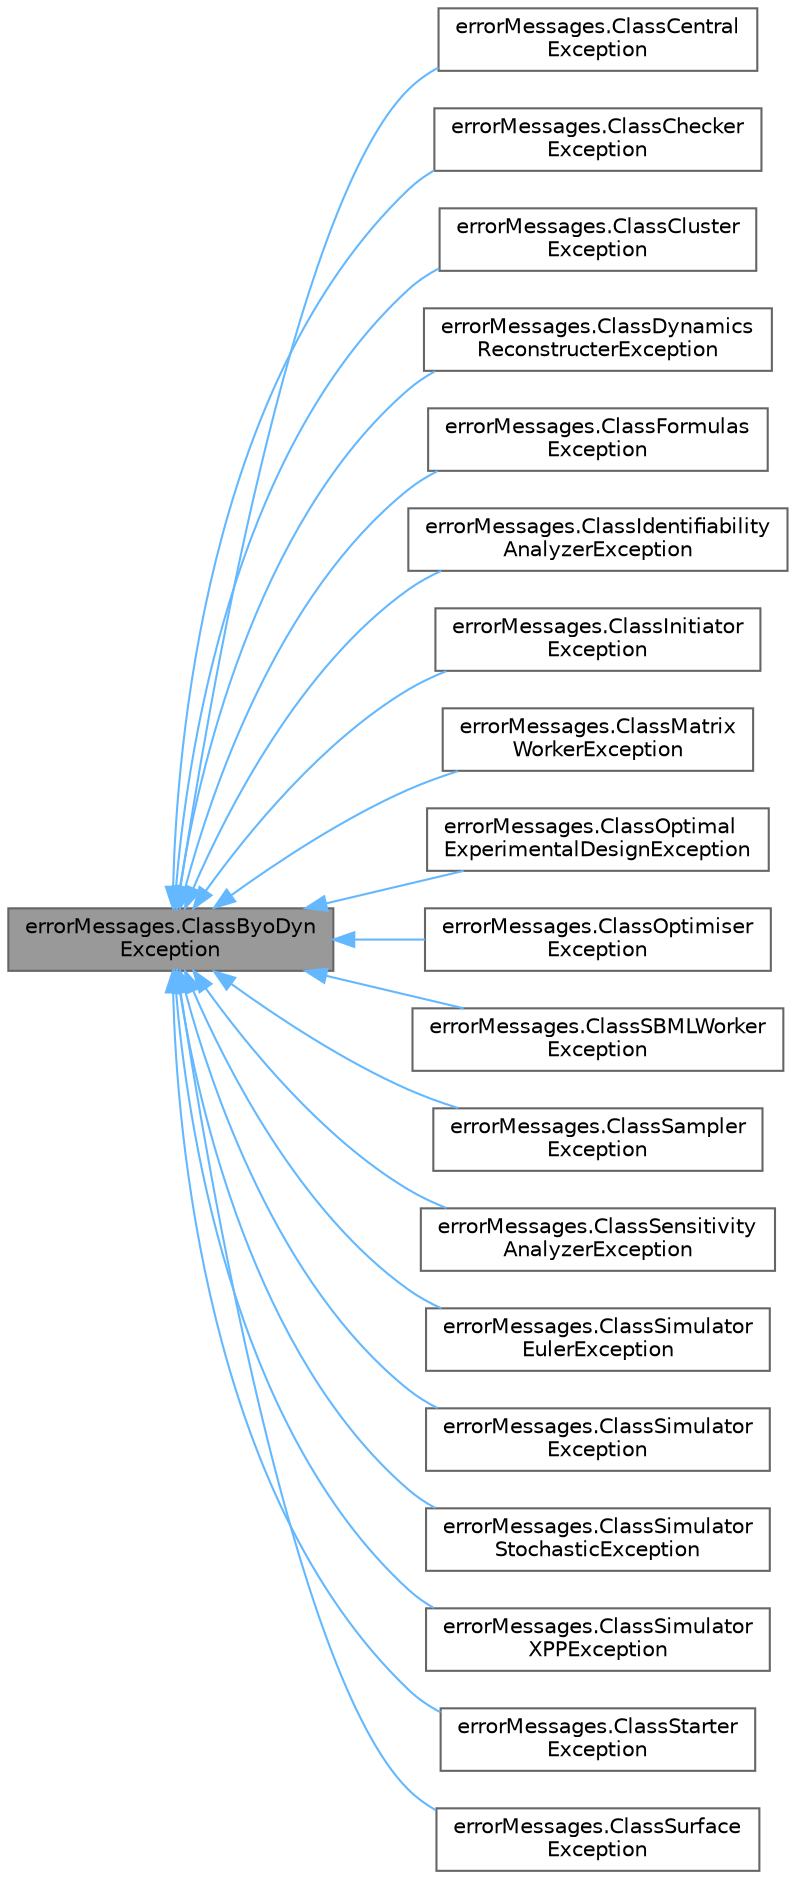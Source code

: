 digraph "errorMessages.ClassByoDynException"
{
 // LATEX_PDF_SIZE
  bgcolor="transparent";
  edge [fontname=Helvetica,fontsize=10,labelfontname=Helvetica,labelfontsize=10];
  node [fontname=Helvetica,fontsize=10,shape=box,height=0.2,width=0.4];
  rankdir="LR";
  Node1 [id="Node000001",label="errorMessages.ClassByoDyn\lException",height=0.2,width=0.4,color="gray40", fillcolor="grey60", style="filled", fontcolor="black",tooltip=" "];
  Node1 -> Node2 [id="edge1_Node000001_Node000002",dir="back",color="steelblue1",style="solid",tooltip=" "];
  Node2 [id="Node000002",label="errorMessages.ClassCentral\lException",height=0.2,width=0.4,color="gray40", fillcolor="white", style="filled",URL="$classerror_messages_1_1_class_central_exception.html",tooltip=" "];
  Node1 -> Node3 [id="edge2_Node000001_Node000003",dir="back",color="steelblue1",style="solid",tooltip=" "];
  Node3 [id="Node000003",label="errorMessages.ClassChecker\lException",height=0.2,width=0.4,color="gray40", fillcolor="white", style="filled",URL="$classerror_messages_1_1_class_checker_exception.html",tooltip=" "];
  Node1 -> Node4 [id="edge3_Node000001_Node000004",dir="back",color="steelblue1",style="solid",tooltip=" "];
  Node4 [id="Node000004",label="errorMessages.ClassCluster\lException",height=0.2,width=0.4,color="gray40", fillcolor="white", style="filled",URL="$classerror_messages_1_1_class_cluster_exception.html",tooltip=" "];
  Node1 -> Node5 [id="edge4_Node000001_Node000005",dir="back",color="steelblue1",style="solid",tooltip=" "];
  Node5 [id="Node000005",label="errorMessages.ClassDynamics\lReconstructerException",height=0.2,width=0.4,color="gray40", fillcolor="white", style="filled",URL="$classerror_messages_1_1_class_dynamics_reconstructer_exception.html",tooltip=" "];
  Node1 -> Node6 [id="edge5_Node000001_Node000006",dir="back",color="steelblue1",style="solid",tooltip=" "];
  Node6 [id="Node000006",label="errorMessages.ClassFormulas\lException",height=0.2,width=0.4,color="gray40", fillcolor="white", style="filled",URL="$classerror_messages_1_1_class_formulas_exception.html",tooltip=" "];
  Node1 -> Node7 [id="edge6_Node000001_Node000007",dir="back",color="steelblue1",style="solid",tooltip=" "];
  Node7 [id="Node000007",label="errorMessages.ClassIdentifiability\lAnalyzerException",height=0.2,width=0.4,color="gray40", fillcolor="white", style="filled",URL="$classerror_messages_1_1_class_identifiability_analyzer_exception.html",tooltip=" "];
  Node1 -> Node8 [id="edge7_Node000001_Node000008",dir="back",color="steelblue1",style="solid",tooltip=" "];
  Node8 [id="Node000008",label="errorMessages.ClassInitiator\lException",height=0.2,width=0.4,color="gray40", fillcolor="white", style="filled",URL="$classerror_messages_1_1_class_initiator_exception.html",tooltip=" "];
  Node1 -> Node9 [id="edge8_Node000001_Node000009",dir="back",color="steelblue1",style="solid",tooltip=" "];
  Node9 [id="Node000009",label="errorMessages.ClassMatrix\lWorkerException",height=0.2,width=0.4,color="gray40", fillcolor="white", style="filled",URL="$classerror_messages_1_1_class_matrix_worker_exception.html",tooltip=" "];
  Node1 -> Node10 [id="edge9_Node000001_Node000010",dir="back",color="steelblue1",style="solid",tooltip=" "];
  Node10 [id="Node000010",label="errorMessages.ClassOptimal\lExperimentalDesignException",height=0.2,width=0.4,color="gray40", fillcolor="white", style="filled",URL="$classerror_messages_1_1_class_optimal_experimental_design_exception.html",tooltip=" "];
  Node1 -> Node11 [id="edge10_Node000001_Node000011",dir="back",color="steelblue1",style="solid",tooltip=" "];
  Node11 [id="Node000011",label="errorMessages.ClassOptimiser\lException",height=0.2,width=0.4,color="gray40", fillcolor="white", style="filled",URL="$classerror_messages_1_1_class_optimiser_exception.html",tooltip=" "];
  Node1 -> Node12 [id="edge11_Node000001_Node000012",dir="back",color="steelblue1",style="solid",tooltip=" "];
  Node12 [id="Node000012",label="errorMessages.ClassSBMLWorker\lException",height=0.2,width=0.4,color="gray40", fillcolor="white", style="filled",URL="$classerror_messages_1_1_class_s_b_m_l_worker_exception.html",tooltip=" "];
  Node1 -> Node13 [id="edge12_Node000001_Node000013",dir="back",color="steelblue1",style="solid",tooltip=" "];
  Node13 [id="Node000013",label="errorMessages.ClassSampler\lException",height=0.2,width=0.4,color="gray40", fillcolor="white", style="filled",URL="$classerror_messages_1_1_class_sampler_exception.html",tooltip=" "];
  Node1 -> Node14 [id="edge13_Node000001_Node000014",dir="back",color="steelblue1",style="solid",tooltip=" "];
  Node14 [id="Node000014",label="errorMessages.ClassSensitivity\lAnalyzerException",height=0.2,width=0.4,color="gray40", fillcolor="white", style="filled",URL="$classerror_messages_1_1_class_sensitivity_analyzer_exception.html",tooltip=" "];
  Node1 -> Node15 [id="edge14_Node000001_Node000015",dir="back",color="steelblue1",style="solid",tooltip=" "];
  Node15 [id="Node000015",label="errorMessages.ClassSimulator\lEulerException",height=0.2,width=0.4,color="gray40", fillcolor="white", style="filled",URL="$classerror_messages_1_1_class_simulator_euler_exception.html",tooltip=" "];
  Node1 -> Node16 [id="edge15_Node000001_Node000016",dir="back",color="steelblue1",style="solid",tooltip=" "];
  Node16 [id="Node000016",label="errorMessages.ClassSimulator\lException",height=0.2,width=0.4,color="gray40", fillcolor="white", style="filled",URL="$classerror_messages_1_1_class_simulator_exception.html",tooltip=" "];
  Node1 -> Node17 [id="edge16_Node000001_Node000017",dir="back",color="steelblue1",style="solid",tooltip=" "];
  Node17 [id="Node000017",label="errorMessages.ClassSimulator\lStochasticException",height=0.2,width=0.4,color="gray40", fillcolor="white", style="filled",URL="$classerror_messages_1_1_class_simulator_stochastic_exception.html",tooltip=" "];
  Node1 -> Node18 [id="edge17_Node000001_Node000018",dir="back",color="steelblue1",style="solid",tooltip=" "];
  Node18 [id="Node000018",label="errorMessages.ClassSimulator\lXPPException",height=0.2,width=0.4,color="gray40", fillcolor="white", style="filled",URL="$classerror_messages_1_1_class_simulator_x_p_p_exception.html",tooltip=" "];
  Node1 -> Node19 [id="edge18_Node000001_Node000019",dir="back",color="steelblue1",style="solid",tooltip=" "];
  Node19 [id="Node000019",label="errorMessages.ClassStarter\lException",height=0.2,width=0.4,color="gray40", fillcolor="white", style="filled",URL="$classerror_messages_1_1_class_starter_exception.html",tooltip=" "];
  Node1 -> Node20 [id="edge19_Node000001_Node000020",dir="back",color="steelblue1",style="solid",tooltip=" "];
  Node20 [id="Node000020",label="errorMessages.ClassSurface\lException",height=0.2,width=0.4,color="gray40", fillcolor="white", style="filled",URL="$classerror_messages_1_1_class_surface_exception.html",tooltip=" "];
}

